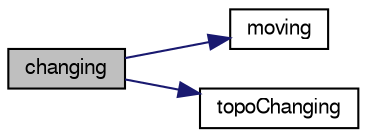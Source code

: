 digraph "changing"
{
  bgcolor="transparent";
  edge [fontname="FreeSans",fontsize="10",labelfontname="FreeSans",labelfontsize="10"];
  node [fontname="FreeSans",fontsize="10",shape=record];
  rankdir="LR";
  Node1 [label="changing",height=0.2,width=0.4,color="black", fillcolor="grey75", style="filled" fontcolor="black"];
  Node1 -> Node2 [color="midnightblue",fontsize="10",style="solid",fontname="FreeSans"];
  Node2 [label="moving",height=0.2,width=0.4,color="black",URL="$a01861.html#acf4d608f7e0fe874d68b2d9c15e73974",tooltip="Is mesh moving. "];
  Node1 -> Node3 [color="midnightblue",fontsize="10",style="solid",fontname="FreeSans"];
  Node3 [label="topoChanging",height=0.2,width=0.4,color="black",URL="$a01861.html#a6e4cfd2cc1ab44515daffc62be52959a",tooltip="Is mesh topology changing. "];
}
